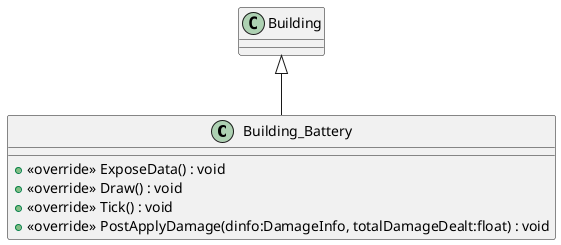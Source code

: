 @startuml
class Building_Battery {
    + <<override>> ExposeData() : void
    + <<override>> Draw() : void
    + <<override>> Tick() : void
    + <<override>> PostApplyDamage(dinfo:DamageInfo, totalDamageDealt:float) : void
}
Building <|-- Building_Battery
@enduml
